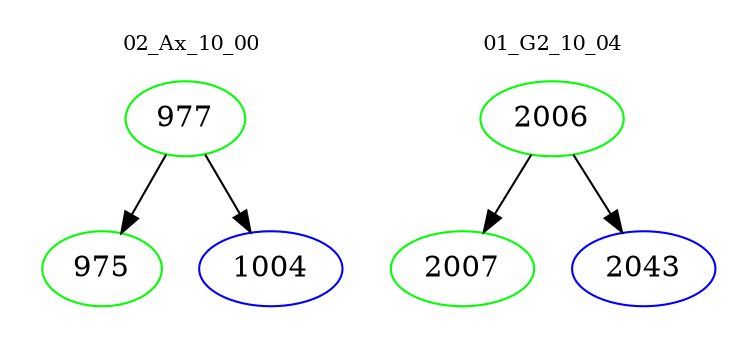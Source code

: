digraph{
subgraph cluster_0 {
color = white
label = "02_Ax_10_00";
fontsize=10;
T0_977 [label="977", color="green"]
T0_977 -> T0_975 [color="black"]
T0_975 [label="975", color="green"]
T0_977 -> T0_1004 [color="black"]
T0_1004 [label="1004", color="blue"]
}
subgraph cluster_1 {
color = white
label = "01_G2_10_04";
fontsize=10;
T1_2006 [label="2006", color="green"]
T1_2006 -> T1_2007 [color="black"]
T1_2007 [label="2007", color="green"]
T1_2006 -> T1_2043 [color="black"]
T1_2043 [label="2043", color="blue"]
}
}
